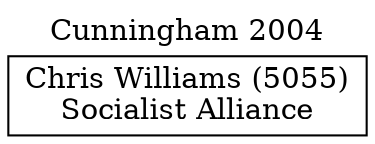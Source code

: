 // House preference flow
digraph "Chris Williams (5055)_Cunningham_2004" {
	graph [label="Cunningham 2004" labelloc=t mclimit=10]
	node [shape=box]
	"Chris Williams (5055)" [label="Chris Williams (5055)
Socialist Alliance"]
}
